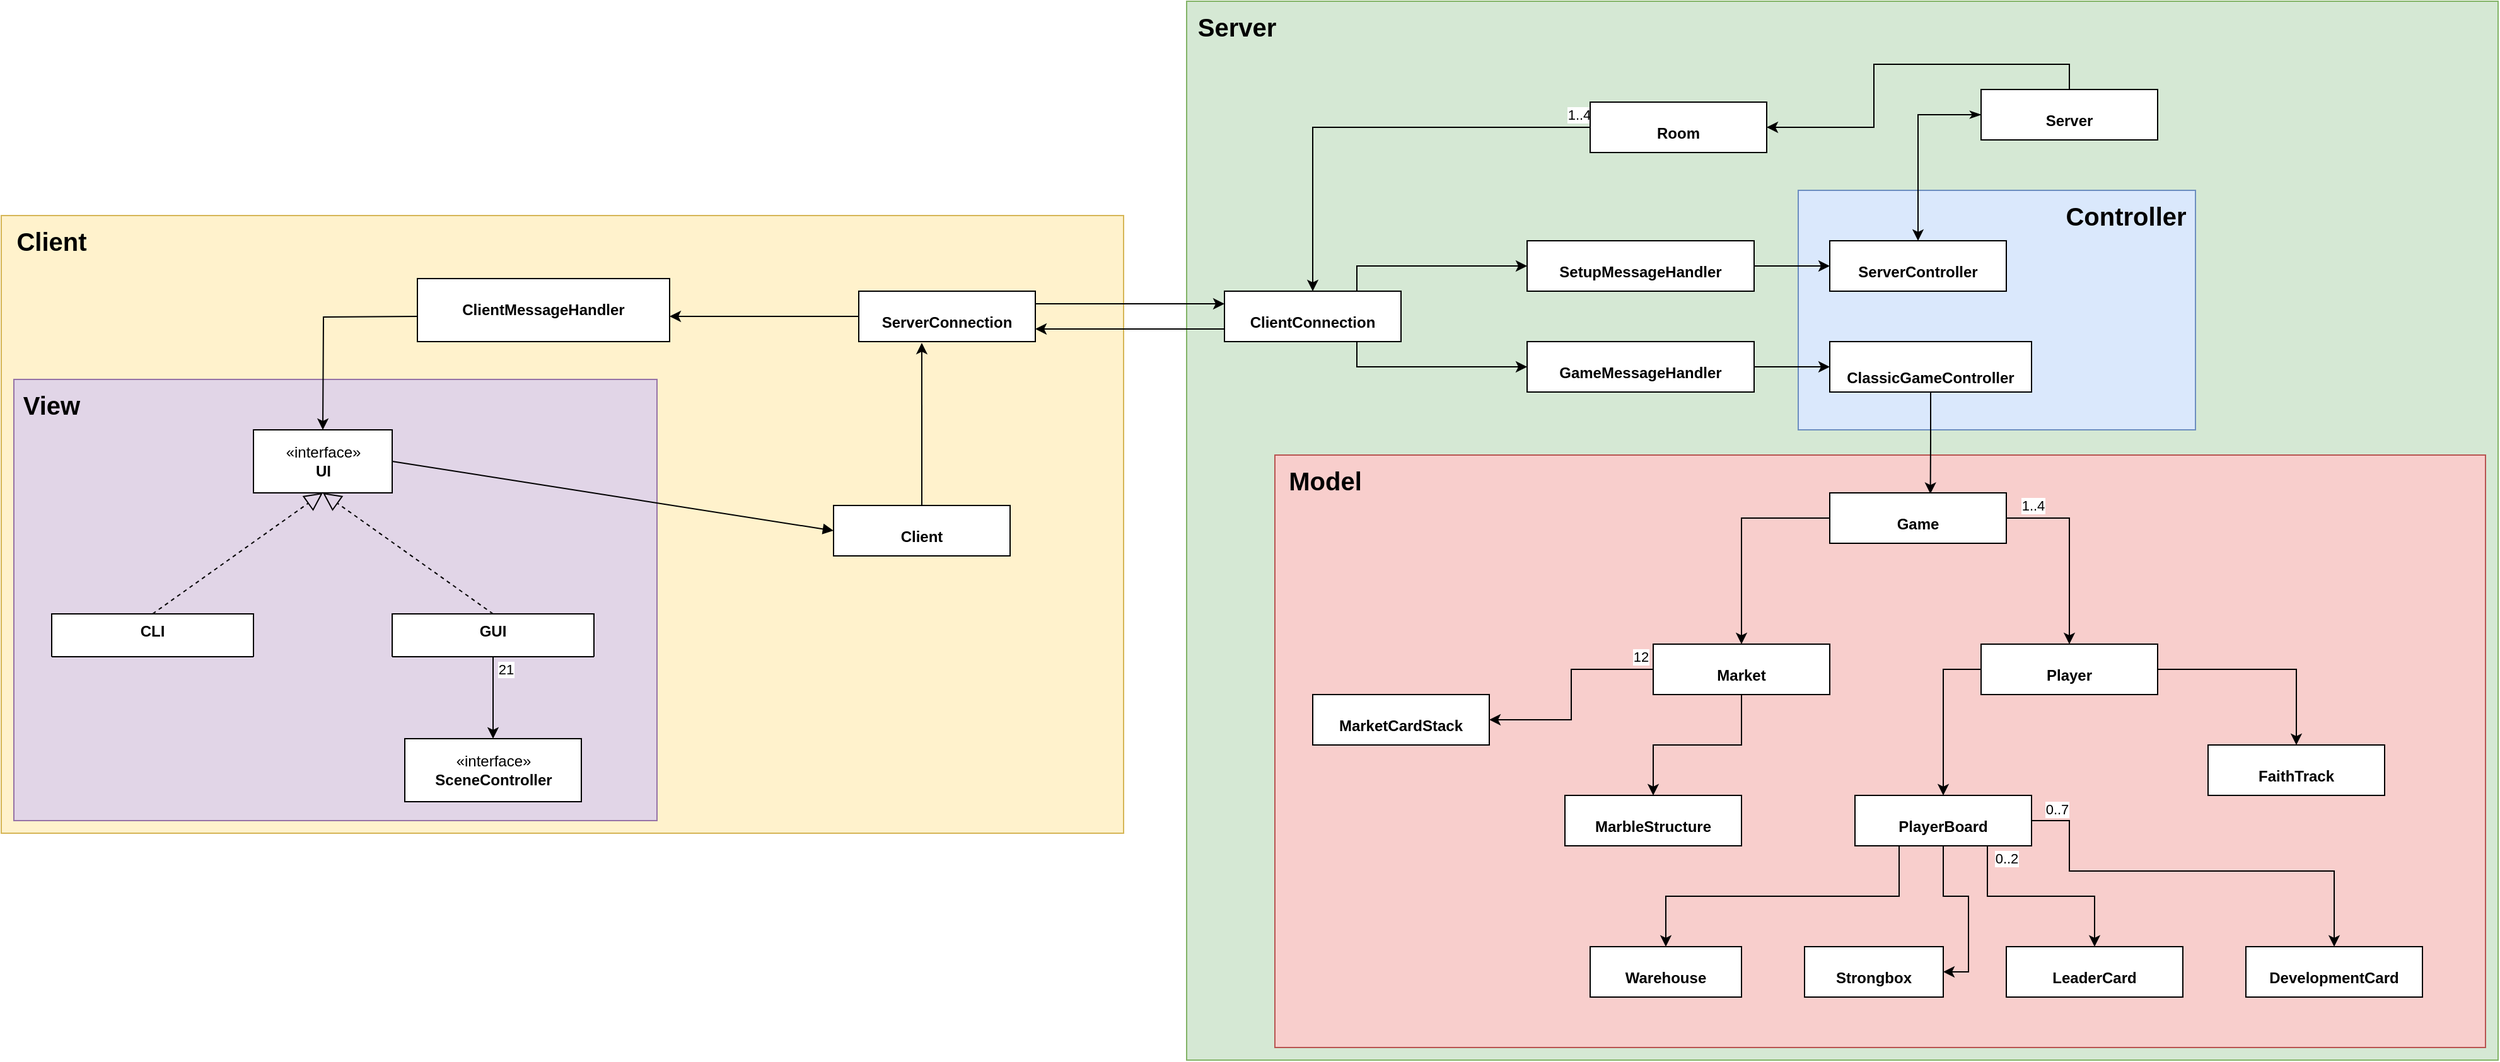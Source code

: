 <mxfile version="14.8.0" type="device"><diagram id="C5RBs43oDa-KdzZeNtuy" name="Page-1"><mxGraphModel dx="2247" dy="752" grid="1" gridSize="10" guides="1" tooltips="1" connect="1" arrows="1" fold="1" page="0" pageScale="1" pageWidth="827" pageHeight="1169" math="0" shadow="0"><root><mxCell id="WIyWlLk6GJQsqaUBKTNV-0"/><mxCell id="WIyWlLk6GJQsqaUBKTNV-1" parent="WIyWlLk6GJQsqaUBKTNV-0"/><mxCell id="LqVE97plwHDCRb2Fplf3-131" value="" style="rounded=0;whiteSpace=wrap;html=1;fontSize=20;strokeColor=#82b366;fillColor=#d5e8d4;" vertex="1" parent="WIyWlLk6GJQsqaUBKTNV-1"><mxGeometry x="450" y="10" width="1040" height="840" as="geometry"/></mxCell><mxCell id="LqVE97plwHDCRb2Fplf3-116" value="" style="rounded=0;whiteSpace=wrap;html=1;fontSize=20;strokeColor=#d6b656;fillColor=#fff2cc;" vertex="1" parent="WIyWlLk6GJQsqaUBKTNV-1"><mxGeometry x="-490" y="180" width="890" height="490" as="geometry"/></mxCell><mxCell id="LqVE97plwHDCRb2Fplf3-128" value="" style="rounded=0;whiteSpace=wrap;html=1;fontSize=20;strokeColor=#9673a6;fillColor=#e1d5e7;" vertex="1" parent="WIyWlLk6GJQsqaUBKTNV-1"><mxGeometry x="-480" y="310" width="510" height="350" as="geometry"/></mxCell><mxCell id="LqVE97plwHDCRb2Fplf3-118" value="" style="rounded=0;whiteSpace=wrap;html=1;fontSize=20;strokeColor=#6c8ebf;fillColor=#dae8fc;" vertex="1" parent="WIyWlLk6GJQsqaUBKTNV-1"><mxGeometry x="935" y="160" width="315" height="190" as="geometry"/></mxCell><mxCell id="LqVE97plwHDCRb2Fplf3-114" value="" style="rounded=0;whiteSpace=wrap;html=1;strokeColor=#b85450;fillColor=#f8cecc;" vertex="1" parent="WIyWlLk6GJQsqaUBKTNV-1"><mxGeometry x="520" y="370" width="960" height="470" as="geometry"/></mxCell><mxCell id="LqVE97plwHDCRb2Fplf3-23" style="edgeStyle=orthogonalEdgeStyle;rounded=0;orthogonalLoop=1;jettySize=auto;html=1;exitX=0;exitY=0.5;exitDx=0;exitDy=0;" edge="1" parent="WIyWlLk6GJQsqaUBKTNV-1"><mxGeometry relative="1" as="geometry"><mxPoint x="-160" y="260" as="sourcePoint"/><mxPoint x="-235" y="350" as="targetPoint"/></mxGeometry></mxCell><mxCell id="LqVE97plwHDCRb2Fplf3-24" value="CLI" style="swimlane;fontStyle=1;align=center;verticalAlign=top;childLayout=stackLayout;horizontal=1;startSize=34;horizontalStack=0;resizeParent=1;resizeParentMax=0;resizeLast=0;collapsible=1;marginBottom=0;" vertex="1" parent="WIyWlLk6GJQsqaUBKTNV-1"><mxGeometry x="-450" y="496" width="160" height="34" as="geometry"/></mxCell><mxCell id="LqVE97plwHDCRb2Fplf3-108" style="edgeStyle=orthogonalEdgeStyle;rounded=0;orthogonalLoop=1;jettySize=auto;html=1;exitX=0.5;exitY=1;exitDx=0;exitDy=0;entryX=0.5;entryY=0;entryDx=0;entryDy=0;startArrow=none;startFill=0;" edge="1" parent="WIyWlLk6GJQsqaUBKTNV-1" source="LqVE97plwHDCRb2Fplf3-32" target="LqVE97plwHDCRb2Fplf3-107"><mxGeometry relative="1" as="geometry"><Array as="points"><mxPoint x="-100" y="570"/><mxPoint x="-100" y="570"/></Array></mxGeometry></mxCell><mxCell id="LqVE97plwHDCRb2Fplf3-110" value="21" style="edgeLabel;html=1;align=center;verticalAlign=middle;resizable=0;points=[];" vertex="1" connectable="0" parent="LqVE97plwHDCRb2Fplf3-108"><mxGeometry x="-0.79" y="1" relative="1" as="geometry"><mxPoint x="9" y="3" as="offset"/></mxGeometry></mxCell><mxCell id="LqVE97plwHDCRb2Fplf3-32" value="GUI" style="swimlane;fontStyle=1;align=center;verticalAlign=top;childLayout=stackLayout;horizontal=1;startSize=34;horizontalStack=0;resizeParent=1;resizeParentMax=0;resizeLast=0;collapsible=1;marginBottom=0;" vertex="1" parent="WIyWlLk6GJQsqaUBKTNV-1"><mxGeometry x="-180" y="496" width="160" height="34" as="geometry"/></mxCell><mxCell id="LqVE97plwHDCRb2Fplf3-36" value="" style="endArrow=block;dashed=1;endFill=0;endSize=12;html=1;exitX=0.5;exitY=0;exitDx=0;exitDy=0;entryX=0.5;entryY=1;entryDx=0;entryDy=0;" edge="1" parent="WIyWlLk6GJQsqaUBKTNV-1" source="LqVE97plwHDCRb2Fplf3-24" target="LqVE97plwHDCRb2Fplf3-39"><mxGeometry width="160" relative="1" as="geometry"><mxPoint x="-260" y="510" as="sourcePoint"/><mxPoint x="-235" y="490" as="targetPoint"/></mxGeometry></mxCell><mxCell id="LqVE97plwHDCRb2Fplf3-38" value="" style="endArrow=block;dashed=1;endFill=0;endSize=12;html=1;exitX=0.5;exitY=0;exitDx=0;exitDy=0;entryX=0.5;entryY=1;entryDx=0;entryDy=0;" edge="1" parent="WIyWlLk6GJQsqaUBKTNV-1" source="LqVE97plwHDCRb2Fplf3-32" target="LqVE97plwHDCRb2Fplf3-39"><mxGeometry width="160" relative="1" as="geometry"><mxPoint x="-260" y="510" as="sourcePoint"/><mxPoint x="-235" y="490" as="targetPoint"/></mxGeometry></mxCell><mxCell id="LqVE97plwHDCRb2Fplf3-39" value="«interface»&lt;br&gt;&lt;b&gt;UI&lt;/b&gt;" style="html=1;" vertex="1" parent="WIyWlLk6GJQsqaUBKTNV-1"><mxGeometry x="-290" y="350" width="110" height="50" as="geometry"/></mxCell><mxCell id="LqVE97plwHDCRb2Fplf3-50" style="edgeStyle=orthogonalEdgeStyle;rounded=0;orthogonalLoop=1;jettySize=auto;html=1;exitX=0.5;exitY=0;exitDx=0;exitDy=0;entryX=0.357;entryY=1.025;entryDx=0;entryDy=0;entryPerimeter=0;" edge="1" parent="WIyWlLk6GJQsqaUBKTNV-1" source="LqVE97plwHDCRb2Fplf3-41" target="LqVE97plwHDCRb2Fplf3-49"><mxGeometry relative="1" as="geometry"/></mxCell><mxCell id="LqVE97plwHDCRb2Fplf3-41" value="&lt;p style=&quot;margin: 0px ; margin-top: 4px ; text-align: center&quot;&gt;&lt;br&gt;&lt;b&gt;Client&lt;/b&gt;&lt;/p&gt;" style="verticalAlign=top;align=left;overflow=fill;fontSize=12;fontFamily=Helvetica;html=1;" vertex="1" parent="WIyWlLk6GJQsqaUBKTNV-1"><mxGeometry x="170" y="410" width="140" height="40" as="geometry"/></mxCell><mxCell id="LqVE97plwHDCRb2Fplf3-45" value="" style="html=1;verticalAlign=bottom;endArrow=block;exitX=1;exitY=0.5;exitDx=0;exitDy=0;entryX=0;entryY=0.5;entryDx=0;entryDy=0;" edge="1" parent="WIyWlLk6GJQsqaUBKTNV-1" source="LqVE97plwHDCRb2Fplf3-39" target="LqVE97plwHDCRb2Fplf3-41"><mxGeometry x="-0.086" width="80" relative="1" as="geometry"><mxPoint x="-70" y="430" as="sourcePoint"/><mxPoint x="10" y="430" as="targetPoint"/><mxPoint as="offset"/></mxGeometry></mxCell><mxCell id="LqVE97plwHDCRb2Fplf3-53" style="edgeStyle=orthogonalEdgeStyle;rounded=0;orthogonalLoop=1;jettySize=auto;html=1;exitX=0;exitY=0.75;exitDx=0;exitDy=0;entryX=1;entryY=0.75;entryDx=0;entryDy=0;" edge="1" parent="WIyWlLk6GJQsqaUBKTNV-1" source="LqVE97plwHDCRb2Fplf3-46" target="LqVE97plwHDCRb2Fplf3-49"><mxGeometry relative="1" as="geometry"/></mxCell><mxCell id="LqVE97plwHDCRb2Fplf3-58" style="edgeStyle=orthogonalEdgeStyle;rounded=0;orthogonalLoop=1;jettySize=auto;html=1;exitX=0.75;exitY=0;exitDx=0;exitDy=0;entryX=0;entryY=0.5;entryDx=0;entryDy=0;" edge="1" parent="WIyWlLk6GJQsqaUBKTNV-1" source="LqVE97plwHDCRb2Fplf3-46" target="LqVE97plwHDCRb2Fplf3-54"><mxGeometry relative="1" as="geometry"/></mxCell><mxCell id="LqVE97plwHDCRb2Fplf3-59" style="edgeStyle=orthogonalEdgeStyle;rounded=0;orthogonalLoop=1;jettySize=auto;html=1;exitX=0.75;exitY=1;exitDx=0;exitDy=0;entryX=0;entryY=0.5;entryDx=0;entryDy=0;" edge="1" parent="WIyWlLk6GJQsqaUBKTNV-1" source="LqVE97plwHDCRb2Fplf3-46" target="LqVE97plwHDCRb2Fplf3-57"><mxGeometry relative="1" as="geometry"/></mxCell><mxCell id="LqVE97plwHDCRb2Fplf3-46" value="&lt;p style=&quot;margin: 0px ; margin-top: 4px ; text-align: center&quot;&gt;&lt;br&gt;&lt;b&gt;ClientConnection&lt;/b&gt;&lt;/p&gt;" style="verticalAlign=top;align=left;overflow=fill;fontSize=12;fontFamily=Helvetica;html=1;" vertex="1" parent="WIyWlLk6GJQsqaUBKTNV-1"><mxGeometry x="480" y="240" width="140" height="40" as="geometry"/></mxCell><mxCell id="LqVE97plwHDCRb2Fplf3-51" style="edgeStyle=orthogonalEdgeStyle;rounded=0;orthogonalLoop=1;jettySize=auto;html=1;exitX=0;exitY=0.5;exitDx=0;exitDy=0;entryX=1;entryY=0.5;entryDx=0;entryDy=0;" edge="1" parent="WIyWlLk6GJQsqaUBKTNV-1" source="LqVE97plwHDCRb2Fplf3-49"><mxGeometry relative="1" as="geometry"><mxPoint x="40" y="260" as="targetPoint"/></mxGeometry></mxCell><mxCell id="LqVE97plwHDCRb2Fplf3-52" style="edgeStyle=orthogonalEdgeStyle;rounded=0;orthogonalLoop=1;jettySize=auto;html=1;exitX=1;exitY=0.25;exitDx=0;exitDy=0;entryX=0;entryY=0.25;entryDx=0;entryDy=0;" edge="1" parent="WIyWlLk6GJQsqaUBKTNV-1" source="LqVE97plwHDCRb2Fplf3-49" target="LqVE97plwHDCRb2Fplf3-46"><mxGeometry relative="1" as="geometry"/></mxCell><mxCell id="LqVE97plwHDCRb2Fplf3-49" value="&lt;p style=&quot;margin: 0px ; margin-top: 4px ; text-align: center&quot;&gt;&lt;br&gt;&lt;b&gt;ServerConnection&lt;/b&gt;&lt;/p&gt;" style="verticalAlign=top;align=left;overflow=fill;fontSize=12;fontFamily=Helvetica;html=1;" vertex="1" parent="WIyWlLk6GJQsqaUBKTNV-1"><mxGeometry x="190" y="240" width="140" height="40" as="geometry"/></mxCell><mxCell id="LqVE97plwHDCRb2Fplf3-61" style="edgeStyle=orthogonalEdgeStyle;rounded=0;orthogonalLoop=1;jettySize=auto;html=1;exitX=1;exitY=0.5;exitDx=0;exitDy=0;entryX=0;entryY=0.5;entryDx=0;entryDy=0;" edge="1" parent="WIyWlLk6GJQsqaUBKTNV-1" source="LqVE97plwHDCRb2Fplf3-54" target="LqVE97plwHDCRb2Fplf3-60"><mxGeometry relative="1" as="geometry"/></mxCell><mxCell id="LqVE97plwHDCRb2Fplf3-54" value="&lt;p style=&quot;margin: 0px ; margin-top: 4px ; text-align: center&quot;&gt;&lt;br&gt;&lt;b&gt;SetupMessageHandler&lt;/b&gt;&lt;/p&gt;" style="verticalAlign=top;align=left;overflow=fill;fontSize=12;fontFamily=Helvetica;html=1;" vertex="1" parent="WIyWlLk6GJQsqaUBKTNV-1"><mxGeometry x="720" y="200" width="180" height="40" as="geometry"/></mxCell><mxCell id="LqVE97plwHDCRb2Fplf3-71" style="edgeStyle=orthogonalEdgeStyle;rounded=0;orthogonalLoop=1;jettySize=auto;html=1;exitX=1;exitY=0.5;exitDx=0;exitDy=0;startArrow=none;startFill=0;" edge="1" parent="WIyWlLk6GJQsqaUBKTNV-1" source="LqVE97plwHDCRb2Fplf3-57" target="LqVE97plwHDCRb2Fplf3-69"><mxGeometry relative="1" as="geometry"/></mxCell><mxCell id="LqVE97plwHDCRb2Fplf3-57" value="&lt;p style=&quot;margin: 0px ; margin-top: 4px ; text-align: center&quot;&gt;&lt;br&gt;&lt;b&gt;GameMessageHandler&lt;/b&gt;&lt;/p&gt;" style="verticalAlign=top;align=left;overflow=fill;fontSize=12;fontFamily=Helvetica;html=1;" vertex="1" parent="WIyWlLk6GJQsqaUBKTNV-1"><mxGeometry x="720" y="280" width="180" height="40" as="geometry"/></mxCell><mxCell id="LqVE97plwHDCRb2Fplf3-60" value="&lt;p style=&quot;margin: 0px ; margin-top: 4px ; text-align: center&quot;&gt;&lt;br&gt;&lt;b&gt;ServerController&lt;/b&gt;&lt;/p&gt;" style="verticalAlign=top;align=left;overflow=fill;fontSize=12;fontFamily=Helvetica;html=1;" vertex="1" parent="WIyWlLk6GJQsqaUBKTNV-1"><mxGeometry x="960" y="200" width="140" height="40" as="geometry"/></mxCell><mxCell id="LqVE97plwHDCRb2Fplf3-63" style="edgeStyle=orthogonalEdgeStyle;rounded=0;orthogonalLoop=1;jettySize=auto;html=1;exitX=0;exitY=0.5;exitDx=0;exitDy=0;entryX=0.5;entryY=0;entryDx=0;entryDy=0;startArrow=classicThin;startFill=1;" edge="1" parent="WIyWlLk6GJQsqaUBKTNV-1" source="LqVE97plwHDCRb2Fplf3-62" target="LqVE97plwHDCRb2Fplf3-60"><mxGeometry relative="1" as="geometry"/></mxCell><mxCell id="LqVE97plwHDCRb2Fplf3-89" style="edgeStyle=orthogonalEdgeStyle;rounded=0;orthogonalLoop=1;jettySize=auto;html=1;exitX=0.5;exitY=0;exitDx=0;exitDy=0;startArrow=none;startFill=0;" edge="1" parent="WIyWlLk6GJQsqaUBKTNV-1" source="LqVE97plwHDCRb2Fplf3-62" target="LqVE97plwHDCRb2Fplf3-64"><mxGeometry relative="1" as="geometry"/></mxCell><mxCell id="LqVE97plwHDCRb2Fplf3-62" value="&lt;p style=&quot;margin: 0px ; margin-top: 4px ; text-align: center&quot;&gt;&lt;br&gt;&lt;b&gt;Server&lt;/b&gt;&lt;/p&gt;" style="verticalAlign=top;align=left;overflow=fill;fontSize=12;fontFamily=Helvetica;html=1;" vertex="1" parent="WIyWlLk6GJQsqaUBKTNV-1"><mxGeometry x="1080" y="80" width="140" height="40" as="geometry"/></mxCell><mxCell id="LqVE97plwHDCRb2Fplf3-67" style="edgeStyle=orthogonalEdgeStyle;rounded=0;orthogonalLoop=1;jettySize=auto;html=1;exitX=0;exitY=0.5;exitDx=0;exitDy=0;entryX=0.5;entryY=0;entryDx=0;entryDy=0;startArrow=none;startFill=0;" edge="1" parent="WIyWlLk6GJQsqaUBKTNV-1" source="LqVE97plwHDCRb2Fplf3-64" target="LqVE97plwHDCRb2Fplf3-46"><mxGeometry relative="1" as="geometry"/></mxCell><mxCell id="LqVE97plwHDCRb2Fplf3-68" value="1..4" style="edgeLabel;html=1;align=center;verticalAlign=middle;resizable=0;points=[];" vertex="1" connectable="0" parent="LqVE97plwHDCRb2Fplf3-67"><mxGeometry x="-0.947" y="-1" relative="1" as="geometry"><mxPoint y="-9" as="offset"/></mxGeometry></mxCell><mxCell id="LqVE97plwHDCRb2Fplf3-64" value="&lt;p style=&quot;margin: 0px ; margin-top: 4px ; text-align: center&quot;&gt;&lt;br&gt;&lt;b&gt;Room&lt;/b&gt;&lt;/p&gt;" style="verticalAlign=top;align=left;overflow=fill;fontSize=12;fontFamily=Helvetica;html=1;" vertex="1" parent="WIyWlLk6GJQsqaUBKTNV-1"><mxGeometry x="770" y="90" width="140" height="40" as="geometry"/></mxCell><mxCell id="LqVE97plwHDCRb2Fplf3-74" style="edgeStyle=orthogonalEdgeStyle;rounded=0;orthogonalLoop=1;jettySize=auto;html=1;exitX=0.5;exitY=1;exitDx=0;exitDy=0;entryX=0.57;entryY=0.018;entryDx=0;entryDy=0;entryPerimeter=0;startArrow=none;startFill=0;" edge="1" parent="WIyWlLk6GJQsqaUBKTNV-1" source="LqVE97plwHDCRb2Fplf3-69" target="LqVE97plwHDCRb2Fplf3-72"><mxGeometry relative="1" as="geometry"/></mxCell><mxCell id="LqVE97plwHDCRb2Fplf3-69" value="&lt;p style=&quot;margin: 0px ; margin-top: 4px ; text-align: center&quot;&gt;&lt;br&gt;&lt;/p&gt;&lt;p style=&quot;margin: 0px ; margin-top: 4px ; text-align: center&quot;&gt;ClassicGameController&lt;/p&gt;" style="verticalAlign=top;align=left;overflow=fill;fontSize=12;fontFamily=Helvetica;html=1;fontStyle=1" vertex="1" parent="WIyWlLk6GJQsqaUBKTNV-1"><mxGeometry x="960" y="280" width="160" height="40" as="geometry"/></mxCell><mxCell id="LqVE97plwHDCRb2Fplf3-77" style="edgeStyle=orthogonalEdgeStyle;rounded=0;orthogonalLoop=1;jettySize=auto;html=1;exitX=0;exitY=0.5;exitDx=0;exitDy=0;startArrow=none;startFill=0;" edge="1" parent="WIyWlLk6GJQsqaUBKTNV-1" source="LqVE97plwHDCRb2Fplf3-72" target="LqVE97plwHDCRb2Fplf3-75"><mxGeometry relative="1" as="geometry"/></mxCell><mxCell id="LqVE97plwHDCRb2Fplf3-78" style="edgeStyle=orthogonalEdgeStyle;rounded=0;orthogonalLoop=1;jettySize=auto;html=1;exitX=1;exitY=0.5;exitDx=0;exitDy=0;startArrow=none;startFill=0;" edge="1" parent="WIyWlLk6GJQsqaUBKTNV-1" source="LqVE97plwHDCRb2Fplf3-72" target="LqVE97plwHDCRb2Fplf3-76"><mxGeometry relative="1" as="geometry"/></mxCell><mxCell id="LqVE97plwHDCRb2Fplf3-79" value="1..4" style="edgeLabel;html=1;align=center;verticalAlign=middle;resizable=0;points=[];" vertex="1" connectable="0" parent="LqVE97plwHDCRb2Fplf3-78"><mxGeometry x="-0.794" relative="1" as="geometry"><mxPoint x="5" y="-10" as="offset"/></mxGeometry></mxCell><mxCell id="LqVE97plwHDCRb2Fplf3-72" value="&lt;p style=&quot;margin: 0px ; margin-top: 4px ; text-align: center&quot;&gt;&lt;br&gt;&lt;b&gt;Game&lt;/b&gt;&lt;/p&gt;" style="verticalAlign=top;align=left;overflow=fill;fontSize=12;fontFamily=Helvetica;html=1;" vertex="1" parent="WIyWlLk6GJQsqaUBKTNV-1"><mxGeometry x="960" y="400" width="140" height="40" as="geometry"/></mxCell><mxCell id="LqVE97plwHDCRb2Fplf3-85" style="edgeStyle=orthogonalEdgeStyle;rounded=0;orthogonalLoop=1;jettySize=auto;html=1;exitX=0.5;exitY=1;exitDx=0;exitDy=0;startArrow=none;startFill=0;" edge="1" parent="WIyWlLk6GJQsqaUBKTNV-1" source="LqVE97plwHDCRb2Fplf3-75" target="LqVE97plwHDCRb2Fplf3-84"><mxGeometry relative="1" as="geometry"/></mxCell><mxCell id="LqVE97plwHDCRb2Fplf3-87" style="edgeStyle=orthogonalEdgeStyle;rounded=0;orthogonalLoop=1;jettySize=auto;html=1;exitX=0;exitY=0.5;exitDx=0;exitDy=0;startArrow=none;startFill=0;" edge="1" parent="WIyWlLk6GJQsqaUBKTNV-1" source="LqVE97plwHDCRb2Fplf3-75" target="LqVE97plwHDCRb2Fplf3-86"><mxGeometry relative="1" as="geometry"/></mxCell><mxCell id="LqVE97plwHDCRb2Fplf3-88" value="12" style="edgeLabel;html=1;align=center;verticalAlign=middle;resizable=0;points=[];" vertex="1" connectable="0" parent="LqVE97plwHDCRb2Fplf3-87"><mxGeometry x="-0.744" y="-1" relative="1" as="geometry"><mxPoint x="12" y="-9" as="offset"/></mxGeometry></mxCell><mxCell id="LqVE97plwHDCRb2Fplf3-75" value="&lt;p style=&quot;margin: 0px ; margin-top: 4px ; text-align: center&quot;&gt;&lt;br&gt;&lt;b&gt;Market&lt;/b&gt;&lt;/p&gt;" style="verticalAlign=top;align=left;overflow=fill;fontSize=12;fontFamily=Helvetica;html=1;" vertex="1" parent="WIyWlLk6GJQsqaUBKTNV-1"><mxGeometry x="820" y="520" width="140" height="40" as="geometry"/></mxCell><mxCell id="LqVE97plwHDCRb2Fplf3-82" style="edgeStyle=orthogonalEdgeStyle;rounded=0;orthogonalLoop=1;jettySize=auto;html=1;exitX=0;exitY=0.5;exitDx=0;exitDy=0;startArrow=none;startFill=0;" edge="1" parent="WIyWlLk6GJQsqaUBKTNV-1" source="LqVE97plwHDCRb2Fplf3-76" target="LqVE97plwHDCRb2Fplf3-80"><mxGeometry relative="1" as="geometry"/></mxCell><mxCell id="LqVE97plwHDCRb2Fplf3-83" style="edgeStyle=orthogonalEdgeStyle;rounded=0;orthogonalLoop=1;jettySize=auto;html=1;exitX=1;exitY=0.5;exitDx=0;exitDy=0;startArrow=none;startFill=0;" edge="1" parent="WIyWlLk6GJQsqaUBKTNV-1" source="LqVE97plwHDCRb2Fplf3-76" target="LqVE97plwHDCRb2Fplf3-81"><mxGeometry relative="1" as="geometry"/></mxCell><mxCell id="LqVE97plwHDCRb2Fplf3-76" value="&lt;p style=&quot;margin: 0px ; margin-top: 4px ; text-align: center&quot;&gt;&lt;br&gt;&lt;b&gt;Player&lt;/b&gt;&lt;/p&gt;" style="verticalAlign=top;align=left;overflow=fill;fontSize=12;fontFamily=Helvetica;html=1;" vertex="1" parent="WIyWlLk6GJQsqaUBKTNV-1"><mxGeometry x="1080" y="520" width="140" height="40" as="geometry"/></mxCell><mxCell id="LqVE97plwHDCRb2Fplf3-96" style="edgeStyle=orthogonalEdgeStyle;rounded=0;orthogonalLoop=1;jettySize=auto;html=1;exitX=0.25;exitY=1;exitDx=0;exitDy=0;startArrow=none;startFill=0;" edge="1" parent="WIyWlLk6GJQsqaUBKTNV-1" source="LqVE97plwHDCRb2Fplf3-80" target="LqVE97plwHDCRb2Fplf3-90"><mxGeometry relative="1" as="geometry"/></mxCell><mxCell id="LqVE97plwHDCRb2Fplf3-97" style="edgeStyle=orthogonalEdgeStyle;rounded=0;orthogonalLoop=1;jettySize=auto;html=1;exitX=0.5;exitY=1;exitDx=0;exitDy=0;entryX=1;entryY=0.5;entryDx=0;entryDy=0;startArrow=none;startFill=0;" edge="1" parent="WIyWlLk6GJQsqaUBKTNV-1" source="LqVE97plwHDCRb2Fplf3-80" target="LqVE97plwHDCRb2Fplf3-91"><mxGeometry relative="1" as="geometry"/></mxCell><mxCell id="LqVE97plwHDCRb2Fplf3-98" style="edgeStyle=orthogonalEdgeStyle;rounded=0;orthogonalLoop=1;jettySize=auto;html=1;exitX=0.75;exitY=1;exitDx=0;exitDy=0;startArrow=none;startFill=0;" edge="1" parent="WIyWlLk6GJQsqaUBKTNV-1" source="LqVE97plwHDCRb2Fplf3-80" target="LqVE97plwHDCRb2Fplf3-92"><mxGeometry relative="1" as="geometry"/></mxCell><mxCell id="LqVE97plwHDCRb2Fplf3-100" value="0..2" style="edgeLabel;html=1;align=center;verticalAlign=middle;resizable=0;points=[];" vertex="1" connectable="0" parent="LqVE97plwHDCRb2Fplf3-98"><mxGeometry x="-0.592" relative="1" as="geometry"><mxPoint x="15" y="-24" as="offset"/></mxGeometry></mxCell><mxCell id="LqVE97plwHDCRb2Fplf3-99" style="edgeStyle=orthogonalEdgeStyle;rounded=0;orthogonalLoop=1;jettySize=auto;html=1;exitX=1;exitY=0.5;exitDx=0;exitDy=0;startArrow=none;startFill=0;" edge="1" parent="WIyWlLk6GJQsqaUBKTNV-1" source="LqVE97plwHDCRb2Fplf3-80" target="LqVE97plwHDCRb2Fplf3-94"><mxGeometry relative="1" as="geometry"><Array as="points"><mxPoint x="1150" y="660"/><mxPoint x="1150" y="700"/><mxPoint x="1360" y="700"/></Array></mxGeometry></mxCell><mxCell id="LqVE97plwHDCRb2Fplf3-101" value="0..7" style="edgeLabel;html=1;align=center;verticalAlign=middle;resizable=0;points=[];" vertex="1" connectable="0" parent="LqVE97plwHDCRb2Fplf3-99"><mxGeometry x="-0.791" y="-2" relative="1" as="geometry"><mxPoint x="-8" y="-15" as="offset"/></mxGeometry></mxCell><mxCell id="LqVE97plwHDCRb2Fplf3-80" value="&lt;p style=&quot;margin: 0px ; margin-top: 4px ; text-align: center&quot;&gt;&lt;br&gt;&lt;b&gt;PlayerBoard&lt;/b&gt;&lt;/p&gt;" style="verticalAlign=top;align=left;overflow=fill;fontSize=12;fontFamily=Helvetica;html=1;" vertex="1" parent="WIyWlLk6GJQsqaUBKTNV-1"><mxGeometry x="980" y="640" width="140" height="40" as="geometry"/></mxCell><mxCell id="LqVE97plwHDCRb2Fplf3-81" value="&lt;p style=&quot;margin: 0px ; margin-top: 4px ; text-align: center&quot;&gt;&lt;br&gt;&lt;b&gt;FaithTrack&lt;/b&gt;&lt;/p&gt;" style="verticalAlign=top;align=left;overflow=fill;fontSize=12;fontFamily=Helvetica;html=1;" vertex="1" parent="WIyWlLk6GJQsqaUBKTNV-1"><mxGeometry x="1260" y="600" width="140" height="40" as="geometry"/></mxCell><mxCell id="LqVE97plwHDCRb2Fplf3-84" value="&lt;p style=&quot;margin: 0px ; margin-top: 4px ; text-align: center&quot;&gt;&lt;br&gt;&lt;b&gt;MarbleStructure&lt;/b&gt;&lt;/p&gt;" style="verticalAlign=top;align=left;overflow=fill;fontSize=12;fontFamily=Helvetica;html=1;" vertex="1" parent="WIyWlLk6GJQsqaUBKTNV-1"><mxGeometry x="750" y="640" width="140" height="40" as="geometry"/></mxCell><mxCell id="LqVE97plwHDCRb2Fplf3-86" value="&lt;p style=&quot;margin: 0px ; margin-top: 4px ; text-align: center&quot;&gt;&lt;br&gt;&lt;b&gt;MarketCardStack&lt;/b&gt;&lt;/p&gt;" style="verticalAlign=top;align=left;overflow=fill;fontSize=12;fontFamily=Helvetica;html=1;" vertex="1" parent="WIyWlLk6GJQsqaUBKTNV-1"><mxGeometry x="550" y="560" width="140" height="40" as="geometry"/></mxCell><mxCell id="LqVE97plwHDCRb2Fplf3-90" value="&lt;p style=&quot;margin: 0px ; margin-top: 4px ; text-align: center&quot;&gt;&lt;br&gt;&lt;b&gt;Warehouse&lt;/b&gt;&lt;/p&gt;" style="verticalAlign=top;align=left;overflow=fill;fontSize=12;fontFamily=Helvetica;html=1;" vertex="1" parent="WIyWlLk6GJQsqaUBKTNV-1"><mxGeometry x="770" y="760" width="120" height="40" as="geometry"/></mxCell><mxCell id="LqVE97plwHDCRb2Fplf3-91" value="&lt;p style=&quot;margin: 0px ; margin-top: 4px ; text-align: center&quot;&gt;&lt;br&gt;&lt;b&gt;Strongbox&lt;/b&gt;&lt;/p&gt;" style="verticalAlign=top;align=left;overflow=fill;fontSize=12;fontFamily=Helvetica;html=1;" vertex="1" parent="WIyWlLk6GJQsqaUBKTNV-1"><mxGeometry x="940" y="760" width="110" height="40" as="geometry"/></mxCell><mxCell id="LqVE97plwHDCRb2Fplf3-92" value="&lt;p style=&quot;margin: 0px ; margin-top: 4px ; text-align: center&quot;&gt;&lt;br&gt;&lt;b&gt;LeaderCard&lt;/b&gt;&lt;/p&gt;" style="verticalAlign=top;align=left;overflow=fill;fontSize=12;fontFamily=Helvetica;html=1;" vertex="1" parent="WIyWlLk6GJQsqaUBKTNV-1"><mxGeometry x="1100" y="760" width="140" height="40" as="geometry"/></mxCell><mxCell id="LqVE97plwHDCRb2Fplf3-94" value="&lt;p style=&quot;margin: 0px ; margin-top: 4px ; text-align: center&quot;&gt;&lt;br&gt;&lt;b&gt;DevelopmentCard&lt;/b&gt;&lt;/p&gt;" style="verticalAlign=top;align=left;overflow=fill;fontSize=12;fontFamily=Helvetica;html=1;" vertex="1" parent="WIyWlLk6GJQsqaUBKTNV-1"><mxGeometry x="1290" y="760" width="140" height="40" as="geometry"/></mxCell><mxCell id="LqVE97plwHDCRb2Fplf3-107" value="«interface»&lt;br&gt;&lt;b&gt;SceneController&lt;/b&gt;" style="html=1;" vertex="1" parent="WIyWlLk6GJQsqaUBKTNV-1"><mxGeometry x="-170" y="595" width="140" height="50" as="geometry"/></mxCell><mxCell id="LqVE97plwHDCRb2Fplf3-109" value="&lt;p style=&quot;margin: 0px ; margin-top: 4px ; text-align: center&quot;&gt;&lt;br&gt;&lt;b&gt;ClientMessageHandler&lt;/b&gt;&lt;/p&gt;" style="verticalAlign=top;align=left;overflow=fill;fontSize=12;fontFamily=Helvetica;html=1;" vertex="1" parent="WIyWlLk6GJQsqaUBKTNV-1"><mxGeometry x="-160" y="230" width="200" height="50" as="geometry"/></mxCell><mxCell id="LqVE97plwHDCRb2Fplf3-115" value="Model" style="text;html=1;strokeColor=none;fillColor=none;align=center;verticalAlign=middle;whiteSpace=wrap;rounded=0;fontStyle=1;fontSize=20;" vertex="1" parent="WIyWlLk6GJQsqaUBKTNV-1"><mxGeometry x="540" y="380" width="40" height="20" as="geometry"/></mxCell><mxCell id="LqVE97plwHDCRb2Fplf3-117" value="Client" style="text;html=1;strokeColor=none;fillColor=none;align=center;verticalAlign=middle;whiteSpace=wrap;rounded=0;fontSize=20;fontStyle=1" vertex="1" parent="WIyWlLk6GJQsqaUBKTNV-1"><mxGeometry x="-470" y="130" width="40" height="140" as="geometry"/></mxCell><mxCell id="LqVE97plwHDCRb2Fplf3-122" value="Controller" style="text;html=1;strokeColor=none;fillColor=none;align=center;verticalAlign=middle;whiteSpace=wrap;rounded=0;fontSize=20;fontStyle=1" vertex="1" parent="WIyWlLk6GJQsqaUBKTNV-1"><mxGeometry x="1140" y="160" width="110" height="40" as="geometry"/></mxCell><mxCell id="LqVE97plwHDCRb2Fplf3-129" value="View" style="text;html=1;strokeColor=none;fillColor=none;align=center;verticalAlign=middle;whiteSpace=wrap;rounded=0;fontSize=20;fontStyle=1" vertex="1" parent="WIyWlLk6GJQsqaUBKTNV-1"><mxGeometry x="-470" y="320" width="40" height="20" as="geometry"/></mxCell><mxCell id="LqVE97plwHDCRb2Fplf3-132" value="Server" style="text;html=1;strokeColor=none;fillColor=none;align=center;verticalAlign=middle;whiteSpace=wrap;rounded=0;fontSize=20;fontStyle=1" vertex="1" parent="WIyWlLk6GJQsqaUBKTNV-1"><mxGeometry x="470" y="20" width="40" height="20" as="geometry"/></mxCell></root></mxGraphModel></diagram></mxfile>